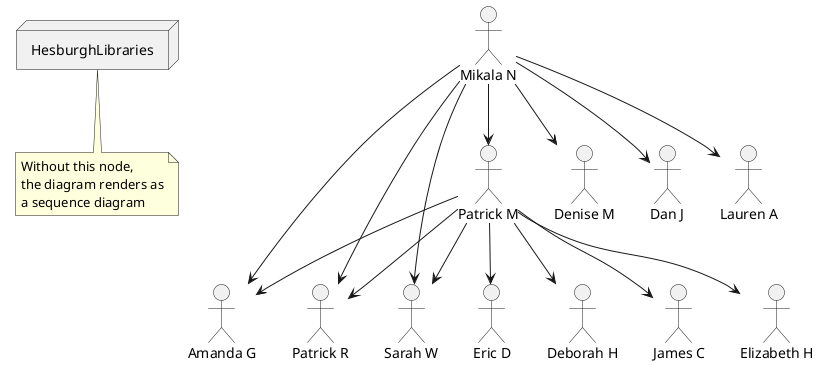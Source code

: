 # Render via PlantUML
# Generated via plantuml-preview (https://github.com/peele/plantuml-preview) in Atom
@startuml
node HesburghLibraries
note bottom of HesburghLibraries
  Without this node,
  the diagram renders as
  a sequence diagram
end note

actor "Mikala N" as MikalaN
actor "Patrick M" as PatrickM
actor "Denise M" as DeniseM
actor "Amanda G" as AmandaG
actor "Patrick R" as PatrickR
actor "Sarah W" as SarahW
actor "Dan J" as DanJ
actor "Lauren A" as LaurenA
actor "Elizabeth H" as ElizabethH
actor "Eric D" as EricD
actor "Deborah H" as DeborahH
actor "James C" as JamesC

MikalaN --> PatrickM
MikalaN --> DeniseM
MikalaN --> AmandaG
MikalaN --> PatrickR
MikalaN --> SarahW
MikalaN --> DanJ
MikalaN --> LaurenA
PatrickM --> ElizabethH
PatrickM --> EricD
PatrickM --> SarahW
PatrickM --> AmandaG
PatrickM --> PatrickR
PatrickM --> DeborahH
PatrickM --> JamesC
@enduml
